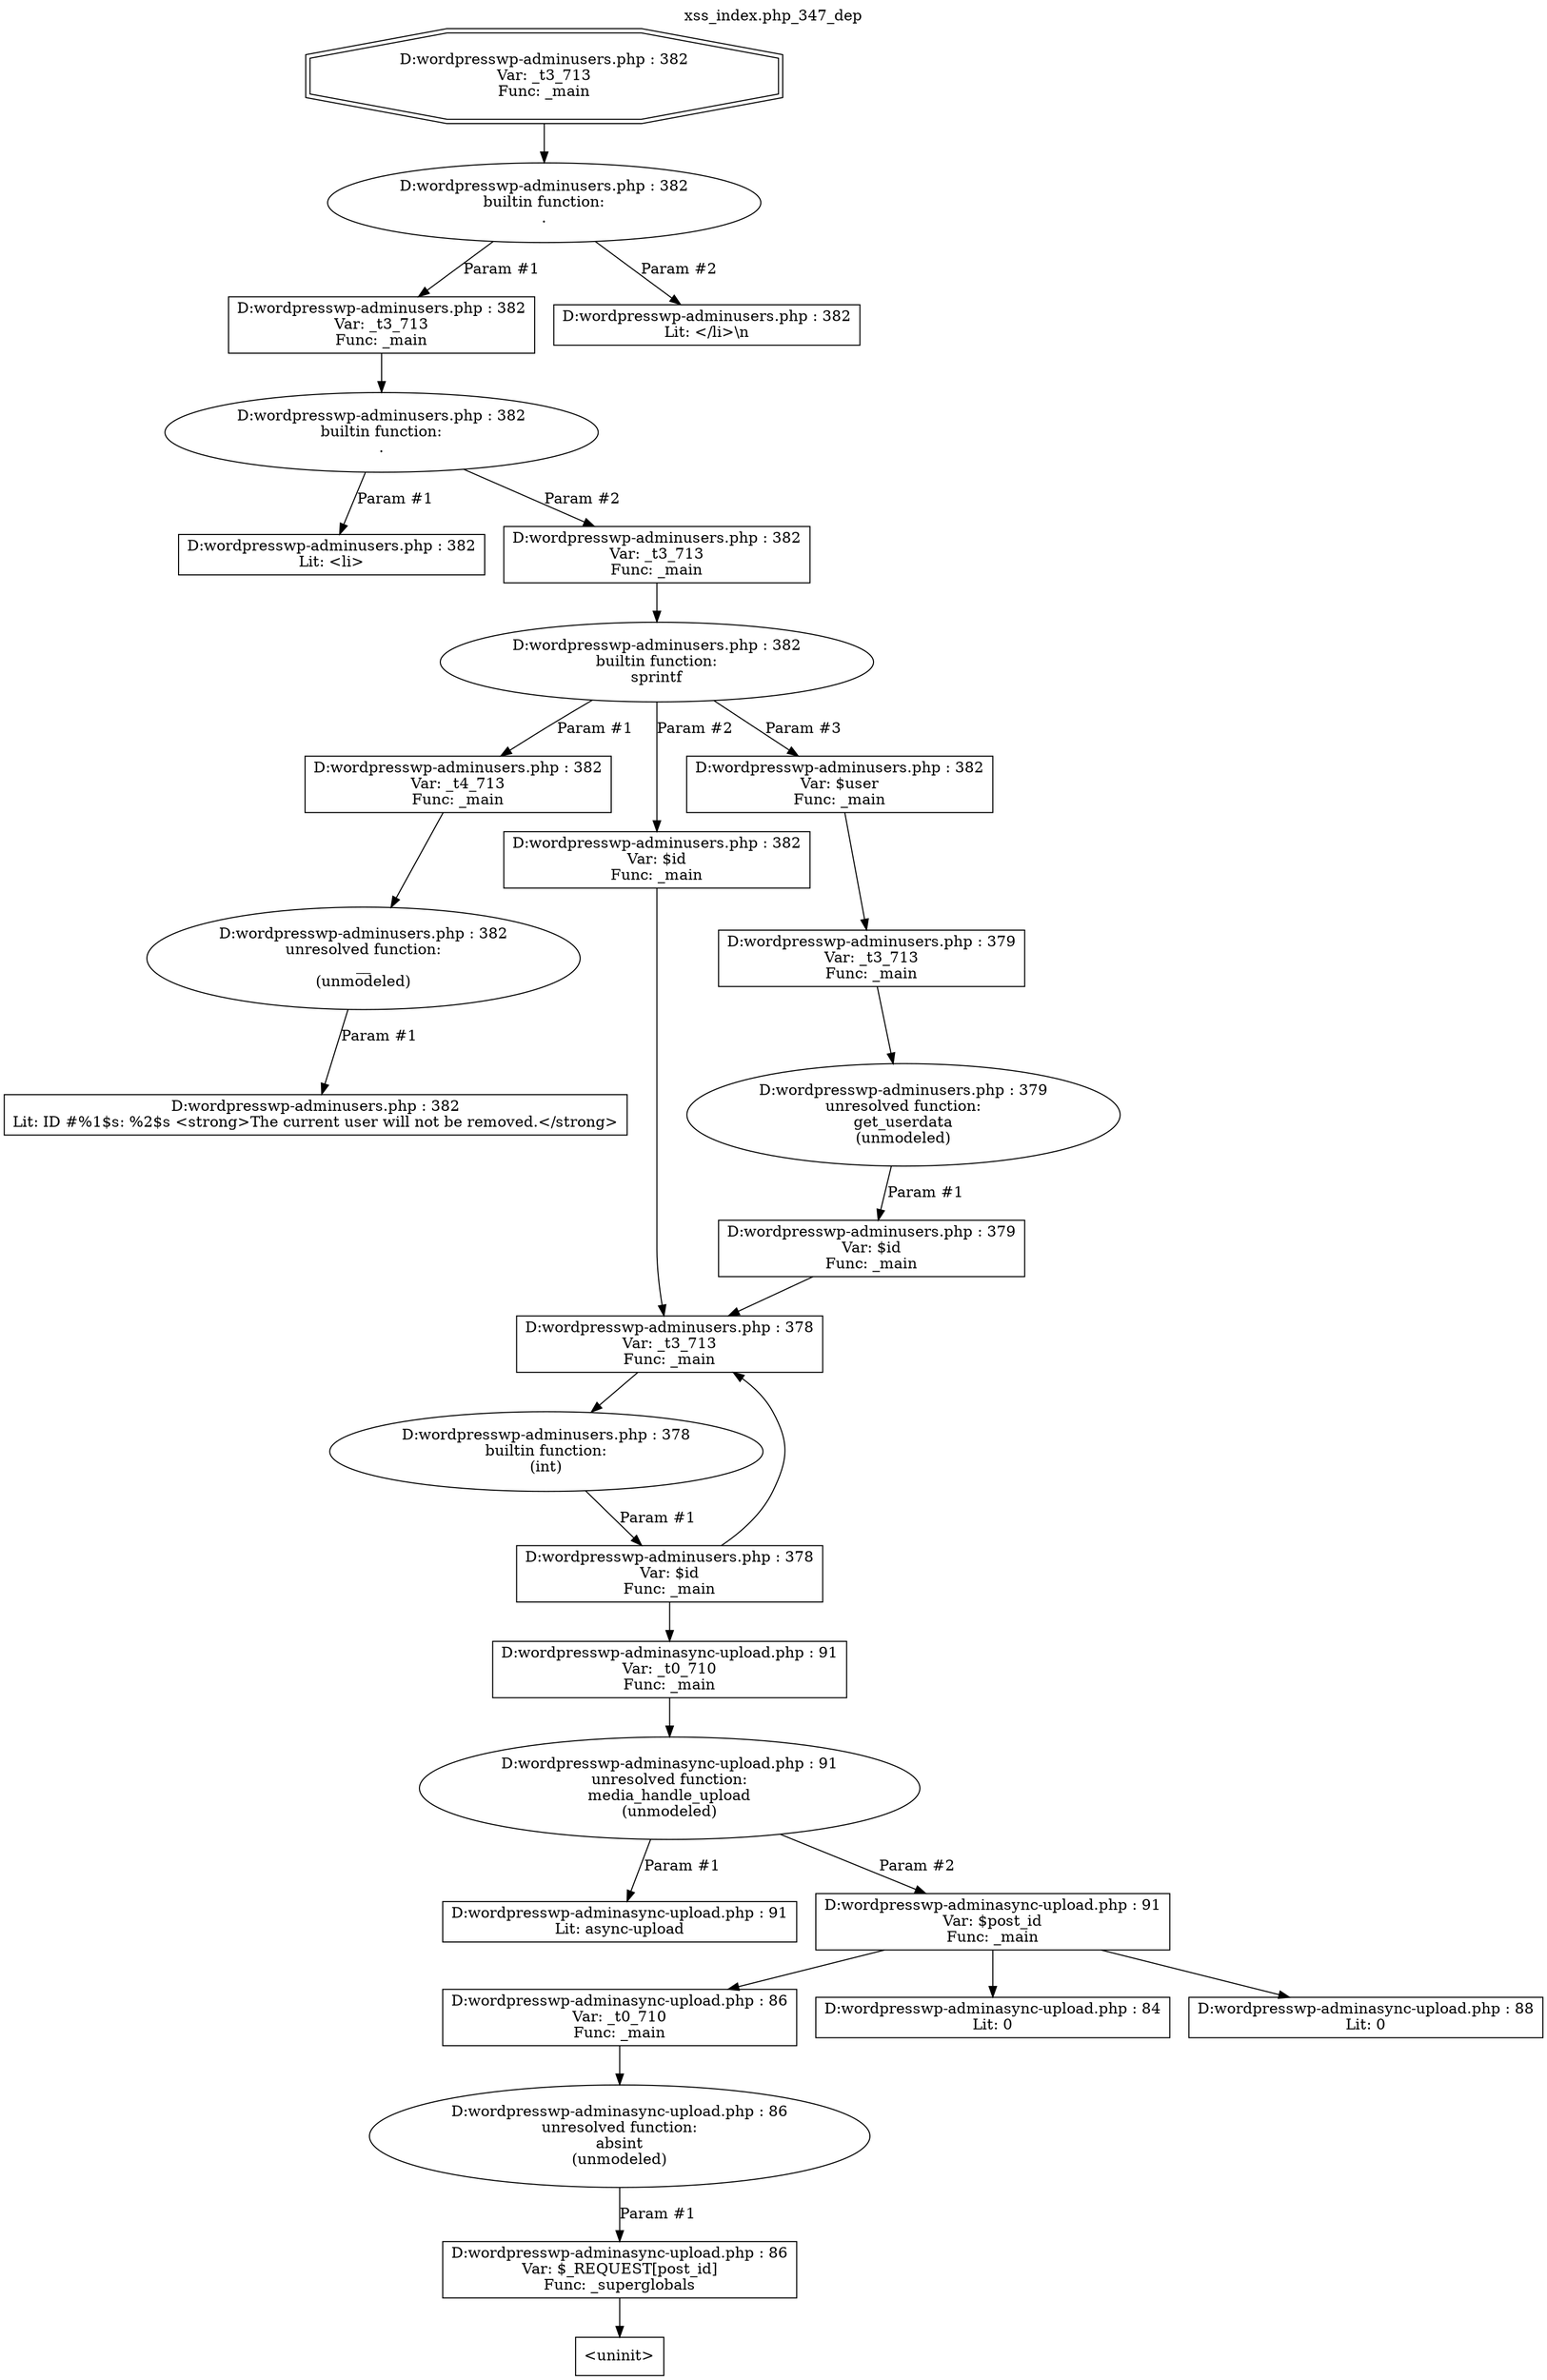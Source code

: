 digraph cfg {
  label="xss_index.php_347_dep";
  labelloc=t;
  n1 [shape=doubleoctagon, label="D:\wordpress\wp-admin\users.php : 382\nVar: _t3_713\nFunc: _main\n"];
  n2 [shape=ellipse, label="D:\wordpress\wp-admin\users.php : 382\nbuiltin function:\n.\n"];
  n3 [shape=box, label="D:\wordpress\wp-admin\users.php : 382\nVar: _t3_713\nFunc: _main\n"];
  n4 [shape=ellipse, label="D:\wordpress\wp-admin\users.php : 382\nbuiltin function:\n.\n"];
  n5 [shape=box, label="D:\wordpress\wp-admin\users.php : 382\nLit: <li>\n"];
  n6 [shape=box, label="D:\wordpress\wp-admin\users.php : 382\nVar: _t3_713\nFunc: _main\n"];
  n7 [shape=ellipse, label="D:\wordpress\wp-admin\users.php : 382\nbuiltin function:\nsprintf\n"];
  n8 [shape=box, label="D:\wordpress\wp-admin\users.php : 382\nVar: _t4_713\nFunc: _main\n"];
  n9 [shape=ellipse, label="D:\wordpress\wp-admin\users.php : 382\nunresolved function:\n__\n(unmodeled)\n"];
  n10 [shape=box, label="D:\wordpress\wp-admin\users.php : 382\nLit: ID #%1$s: %2$s <strong>The current user will not be removed.</strong>\n"];
  n11 [shape=box, label="D:\wordpress\wp-admin\users.php : 382\nVar: $id\nFunc: _main\n"];
  n12 [shape=box, label="D:\wordpress\wp-admin\users.php : 378\nVar: _t3_713\nFunc: _main\n"];
  n13 [shape=ellipse, label="D:\wordpress\wp-admin\users.php : 378\nbuiltin function:\n(int)\n"];
  n14 [shape=box, label="D:\wordpress\wp-admin\users.php : 378\nVar: $id\nFunc: _main\n"];
  n15 [shape=box, label="D:\wordpress\wp-admin\async-upload.php : 91\nVar: _t0_710\nFunc: _main\n"];
  n16 [shape=ellipse, label="D:\wordpress\wp-admin\async-upload.php : 91\nunresolved function:\nmedia_handle_upload\n(unmodeled)\n"];
  n17 [shape=box, label="D:\wordpress\wp-admin\async-upload.php : 91\nLit: async-upload\n"];
  n18 [shape=box, label="D:\wordpress\wp-admin\async-upload.php : 91\nVar: $post_id\nFunc: _main\n"];
  n19 [shape=box, label="D:\wordpress\wp-admin\async-upload.php : 86\nVar: _t0_710\nFunc: _main\n"];
  n20 [shape=ellipse, label="D:\wordpress\wp-admin\async-upload.php : 86\nunresolved function:\nabsint\n(unmodeled)\n"];
  n21 [shape=box, label="D:\wordpress\wp-admin\async-upload.php : 86\nVar: $_REQUEST[post_id]\nFunc: _superglobals\n"];
  n22 [shape=box, label="<uninit>"];
  n23 [shape=box, label="D:\wordpress\wp-admin\async-upload.php : 84\nLit: 0\n"];
  n24 [shape=box, label="D:\wordpress\wp-admin\async-upload.php : 88\nLit: 0\n"];
  n25 [shape=box, label="D:\wordpress\wp-admin\users.php : 382\nVar: $user\nFunc: _main\n"];
  n26 [shape=box, label="D:\wordpress\wp-admin\users.php : 379\nVar: _t3_713\nFunc: _main\n"];
  n27 [shape=ellipse, label="D:\wordpress\wp-admin\users.php : 379\nunresolved function:\nget_userdata\n(unmodeled)\n"];
  n28 [shape=box, label="D:\wordpress\wp-admin\users.php : 379\nVar: $id\nFunc: _main\n"];
  n29 [shape=box, label="D:\wordpress\wp-admin\users.php : 382\nLit: </li>\\n\n"];
  n1 -> n2;
  n3 -> n4;
  n4 -> n5[label="Param #1"];
  n4 -> n6[label="Param #2"];
  n6 -> n7;
  n8 -> n9;
  n9 -> n10[label="Param #1"];
  n7 -> n8[label="Param #1"];
  n7 -> n11[label="Param #2"];
  n7 -> n25[label="Param #3"];
  n12 -> n13;
  n15 -> n16;
  n16 -> n17[label="Param #1"];
  n16 -> n18[label="Param #2"];
  n19 -> n20;
  n21 -> n22;
  n20 -> n21[label="Param #1"];
  n18 -> n19;
  n18 -> n23;
  n18 -> n24;
  n14 -> n15;
  n14 -> n12;
  n13 -> n14[label="Param #1"];
  n11 -> n12;
  n26 -> n27;
  n28 -> n12;
  n27 -> n28[label="Param #1"];
  n25 -> n26;
  n2 -> n3[label="Param #1"];
  n2 -> n29[label="Param #2"];
}
